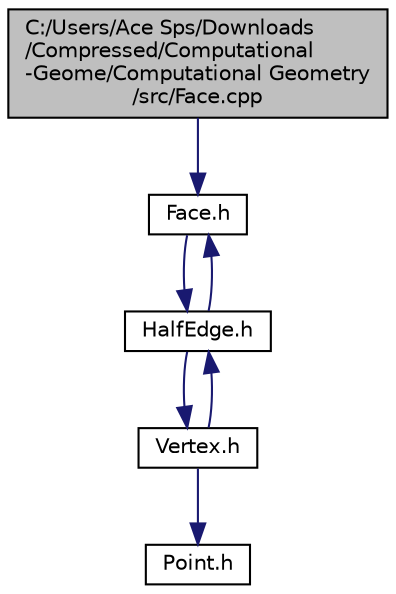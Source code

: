 digraph "C:/Users/Ace Sps/Downloads/Compressed/Computational-Geome/Computational Geometry/src/Face.cpp"
{
  edge [fontname="Helvetica",fontsize="10",labelfontname="Helvetica",labelfontsize="10"];
  node [fontname="Helvetica",fontsize="10",shape=record];
  Node0 [label="C:/Users/Ace Sps/Downloads\l/Compressed/Computational\l-Geome/Computational Geometry\l/src/Face.cpp",height=0.2,width=0.4,color="black", fillcolor="grey75", style="filled", fontcolor="black"];
  Node0 -> Node1 [color="midnightblue",fontsize="10",style="solid",fontname="Helvetica"];
  Node1 [label="Face.h",height=0.2,width=0.4,color="black", fillcolor="white", style="filled",URL="$db/d71/_face_8h.html"];
  Node1 -> Node2 [color="midnightblue",fontsize="10",style="solid",fontname="Helvetica"];
  Node2 [label="HalfEdge.h",height=0.2,width=0.4,color="black", fillcolor="white", style="filled",URL="$d9/dcc/_half_edge_8h.html"];
  Node2 -> Node3 [color="midnightblue",fontsize="10",style="solid",fontname="Helvetica"];
  Node3 [label="Vertex.h",height=0.2,width=0.4,color="black", fillcolor="white", style="filled",URL="$d8/dcb/_vertex_8h.html"];
  Node3 -> Node4 [color="midnightblue",fontsize="10",style="solid",fontname="Helvetica"];
  Node4 [label="Point.h",height=0.2,width=0.4,color="black", fillcolor="white", style="filled",URL="$d1/d18/_point_8h.html"];
  Node3 -> Node2 [color="midnightblue",fontsize="10",style="solid",fontname="Helvetica"];
  Node2 -> Node1 [color="midnightblue",fontsize="10",style="solid",fontname="Helvetica"];
}
